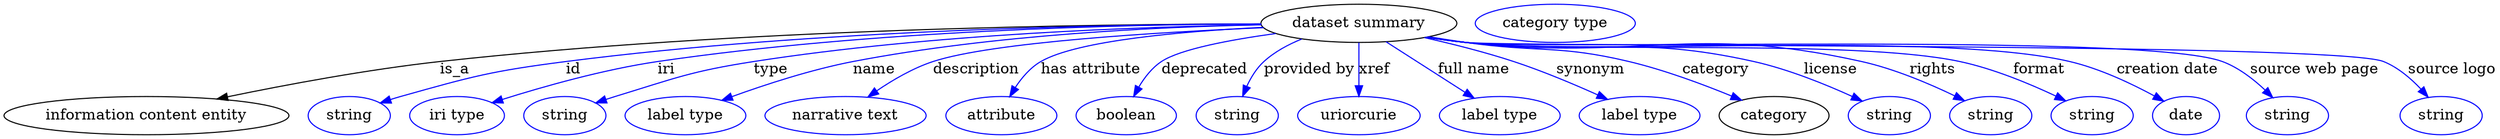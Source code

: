 digraph {
	graph [bb="0,0,2332.2,123"];
	node [label="\N"];
	"dataset summary"	[height=0.5,
		label="dataset summary",
		pos="1267.2,105",
		width=2.5456];
	"information content entity"	[height=0.5,
		pos="133.24,18",
		width=3.7011];
	"dataset summary" -> "information content entity"	[label=is_a,
		lp="422.24,61.5",
		pos="e,199.26,33.673 1175.4,104.44 1017.9,104.26 686.39,99.802 408.24,69 340.47,61.496 264.25,47.167 209.27,35.766"];
	id	[color=blue,
		height=0.5,
		label=string,
		pos="323.24,18",
		width=1.0652];
	"dataset summary" -> id	[color=blue,
		label=id,
		lp="533.24,61.5",
		pos="e,352.23,29.954 1175.6,104.45 1035.2,104.05 758.7,99.034 526.24,69 456.39,59.975 439.02,55.131 371.24,36 368.13,35.124 364.94,34.151 \
361.74,33.129",
		style=solid];
	iri	[color=blue,
		height=0.5,
		label="iri type",
		pos="424.24,18",
		width=1.2277];
	"dataset summary" -> iri	[color=blue,
		label=iri,
		lp="620.24,61.5",
		pos="e,457.05,30.141 1175.6,104.52 1048.4,104.01 811.61,98.608 612.24,69 561.33,61.44 504.42,45.164 466.68,33.228",
		style=solid];
	type	[color=blue,
		height=0.5,
		label=string,
		pos="525.24,18",
		width=1.0652];
	"dataset summary" -> type	[color=blue,
		label=type,
		lp="718.24,61.5",
		pos="e,554.17,29.97 1175.7,103.56 1063.4,101.83 867.79,94.907 702.24,69 643.34,59.784 629.22,53.492 572.24,36 569.48,35.153 566.64,34.238 \
563.79,33.289",
		style=solid];
	name	[color=blue,
		height=0.5,
		label="label type",
		pos="638.24,18",
		width=1.5707];
	"dataset summary" -> name	[color=blue,
		label=name,
		lp="815.24,61.5",
		pos="e,672.25,32.387 1175.5,103.53 1079.8,101.57 925.73,94.253 795.24,69 756.08,61.423 713.01,47.27 681.91,35.951",
		style=solid];
	description	[color=blue,
		height=0.5,
		label="narrative text",
		pos="788.24,18",
		width=2.0943];
	"dataset summary" -> description	[color=blue,
		label=description,
		lp="909.74,61.5",
		pos="e,808.87,35.518 1177.6,100.92 1078.2,96.66 924.46,87.322 869.24,69 850.62,62.822 831.85,51.623 817.08,41.388",
		style=solid];
	"has attribute"	[color=blue,
		height=0.5,
		label=attribute,
		pos="933.24,18",
		width=1.4443];
	"dataset summary" -> "has attribute"	[color=blue,
		label="has attribute",
		lp="1017.2,61.5",
		pos="e,941.09,35.823 1177.6,101.2 1103.3,97.479 1004.5,88.86 970.24,69 960.33,63.253 952.28,53.681 946.25,44.443",
		style=solid];
	deprecated	[color=blue,
		height=0.5,
		label=boolean,
		pos="1050.2,18",
		width=1.2999];
	"dataset summary" -> deprecated	[color=blue,
		label=deprecated,
		lp="1122.7,61.5",
		pos="e,1056.9,36.001 1189.2,95.488 1146.9,89.667 1099.8,80.85 1082.2,69 1073.5,63.09 1066.6,53.906 1061.5,45.013",
		style=solid];
	"provided by"	[color=blue,
		height=0.5,
		label=string,
		pos="1153.2,18",
		width=1.0652];
	"dataset summary" -> "provided by"	[color=blue,
		label="provided by",
		lp="1220.7,61.5",
		pos="e,1158.3,36.263 1213.7,90.208 1201,85.083 1188.3,78.189 1178.2,69 1171.3,62.691 1166.1,54.052 1162.2,45.729",
		style=solid];
	xref	[color=blue,
		height=0.5,
		label=uriorcurie,
		pos="1267.2,18",
		width=1.5887];
	"dataset summary" -> xref	[color=blue,
		label=xref,
		lp="1281.7,61.5",
		pos="e,1267.2,36.175 1267.2,86.799 1267.2,75.163 1267.2,59.548 1267.2,46.237",
		style=solid];
	"full name"	[color=blue,
		height=0.5,
		label="label type",
		pos="1399.2,18",
		width=1.5707];
	"dataset summary" -> "full name"	[color=blue,
		label="full name",
		lp="1374.7,61.5",
		pos="e,1375.2,34.479 1292.7,87.611 1313.7,74.068 1343.7,54.749 1366.5,40.06",
		style=solid];
	synonym	[color=blue,
		height=0.5,
		label="label type",
		pos="1530.2,18",
		width=1.5707];
	"dataset summary" -> synonym	[color=blue,
		label=synonym,
		lp="1484.2,61.5",
		pos="e,1500.2,33.345 1328.5,91.546 1354.6,85.647 1385.2,77.929 1412.2,69 1439,60.152 1468.3,47.793 1490.9,37.576",
		style=solid];
	category	[height=0.5,
		pos="1656.2,18",
		width=1.4263];
	"dataset summary" -> category	[color=blue,
		label=category,
		lp="1601.7,61.5",
		pos="e,1625.8,32.535 1332.8,92.362 1344.3,90.468 1356.1,88.603 1367.2,87 1435,77.259 1453.6,84.923 1520.2,69 1553.5,61.054 1589.7,47.465 \
1616.4,36.458",
		style=solid];
	license	[color=blue,
		height=0.5,
		label=string,
		pos="1764.2,18",
		width=1.0652];
	"dataset summary" -> license	[color=blue,
		label=license,
		lp="1709.2,61.5",
		pos="e,1738.7,31.767 1331.4,92.102 1343.3,90.179 1355.6,88.373 1367.2,87 1486.7,72.904 1519.9,95.341 1637.2,69 1669.6,61.729 1704.6,47.441 \
1729.6,35.994",
		style=solid];
	rights	[color=blue,
		height=0.5,
		label=string,
		pos="1859.2,18",
		width=1.0652];
	"dataset summary" -> rights	[color=blue,
		label=rights,
		lp="1804.7,61.5",
		pos="e,1834.6,32.153 1330.8,92.015 1342.9,90.076 1355.4,88.286 1367.2,87 1531.4,69.134 1577.1,105.05 1738.2,69 1768.8,62.15 1801.6,48.158 \
1825.3,36.713",
		style=solid];
	format	[color=blue,
		height=0.5,
		label=string,
		pos="1954.2,18",
		width=1.0652];
	"dataset summary" -> format	[color=blue,
		label=format,
		lp="1904.7,61.5",
		pos="e,1929.4,31.994 1330.5,91.965 1342.7,90.019 1355.3,88.239 1367.2,87 1469.7,76.349 1729.6,90.572 1830.2,69 1861.9,62.217 1895.9,47.982 \
1920.2,36.429",
		style=solid];
	"creation date"	[color=blue,
		height=0.5,
		label=date,
		pos="2042.2,18",
		width=0.86659];
	"dataset summary" -> "creation date"	[color=blue,
		label="creation date",
		lp="2024.7,61.5",
		pos="e,2021.4,31.604 1330.5,91.897 1342.7,89.957 1355.3,88.197 1367.2,87 1492.4,74.425 1810.7,97.804 1933.2,69 1961.5,62.358 1991.3,48.128 \
2012.6,36.541",
		style=solid];
	"source web page"	[color=blue,
		height=0.5,
		label=string,
		pos="2137.2,18",
		width=1.0652];
	"dataset summary" -> "source web page"	[color=blue,
		label="source web page",
		lp="2162.7,61.5",
		pos="e,2123.5,34.902 1330.3,91.878 1342.5,89.927 1355.2,88.167 1367.2,87 1445.7,79.377 2002.4,96.465 2076.2,69 2091.3,63.393 2105.4,52.402 \
2116.2,42.149",
		style=solid];
	"source logo"	[color=blue,
		height=0.5,
		label=string,
		pos="2281.2,18",
		width=1.0652];
	"dataset summary" -> "source logo"	[color=blue,
		label="source logo",
		lp="2291.2,61.5",
		pos="e,2269.1,35.38 1330,91.878 1342.3,89.913 1355.1,88.148 1367.2,87 1414.8,82.483 2182.9,86.9 2227.2,69 2240.7,63.562 2252.8,53.101 \
2262.2,43.148",
		style=solid];
	"named thing_category"	[color=blue,
		height=0.5,
		label="category type",
		pos="1451.2,105",
		width=2.0762];
}
